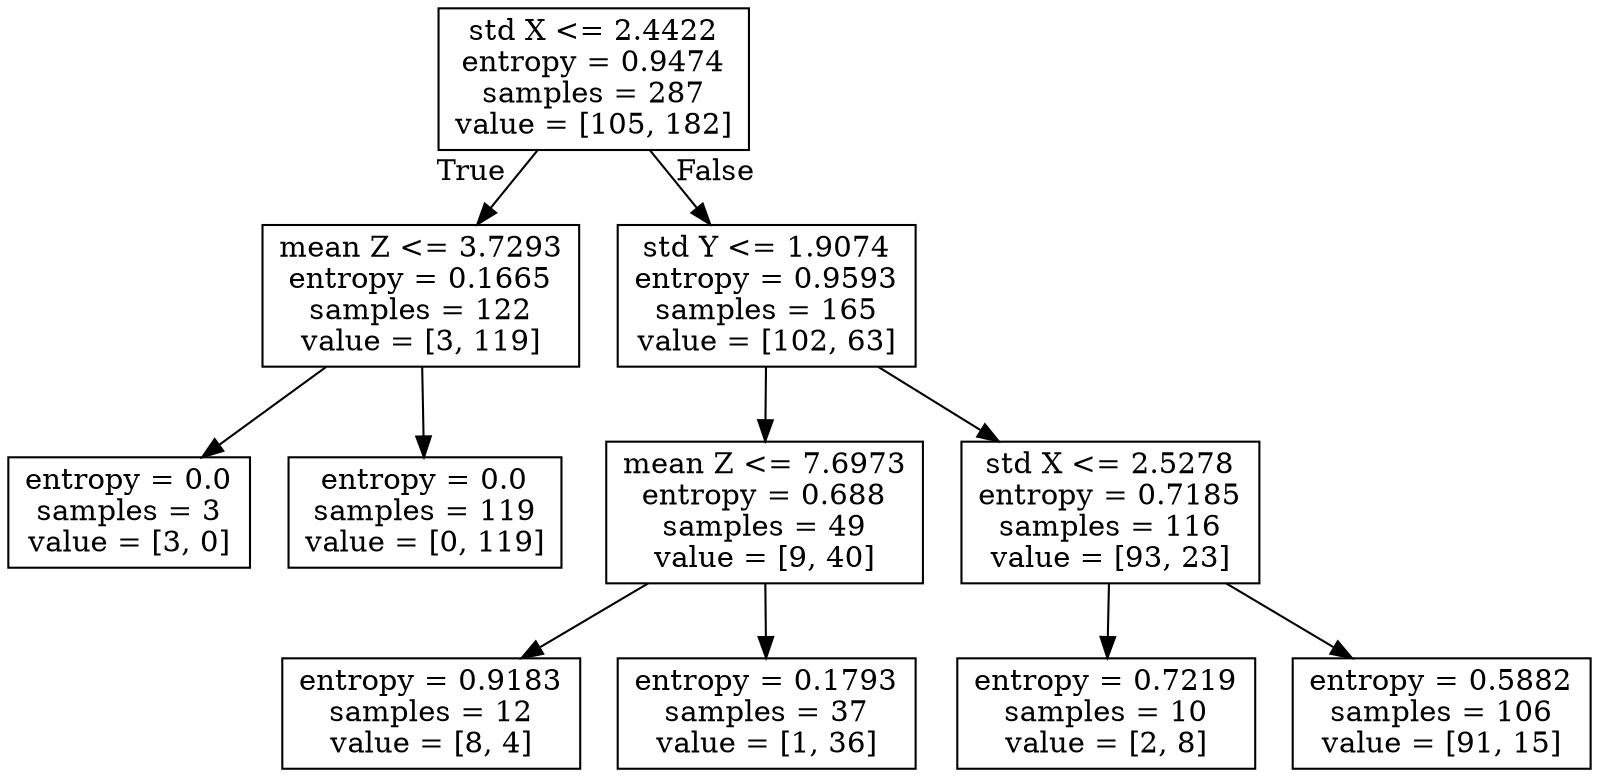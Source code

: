 digraph Tree {
node [shape=box] ;
0 [label="std X <= 2.4422\nentropy = 0.9474\nsamples = 287\nvalue = [105, 182]"] ;
1 [label="mean Z <= 3.7293\nentropy = 0.1665\nsamples = 122\nvalue = [3, 119]"] ;
0 -> 1 [labeldistance=2.5, labelangle=45, headlabel="True"] ;
2 [label="entropy = 0.0\nsamples = 3\nvalue = [3, 0]"] ;
1 -> 2 ;
3 [label="entropy = 0.0\nsamples = 119\nvalue = [0, 119]"] ;
1 -> 3 ;
4 [label="std Y <= 1.9074\nentropy = 0.9593\nsamples = 165\nvalue = [102, 63]"] ;
0 -> 4 [labeldistance=2.5, labelangle=-45, headlabel="False"] ;
5 [label="mean Z <= 7.6973\nentropy = 0.688\nsamples = 49\nvalue = [9, 40]"] ;
4 -> 5 ;
6 [label="entropy = 0.9183\nsamples = 12\nvalue = [8, 4]"] ;
5 -> 6 ;
7 [label="entropy = 0.1793\nsamples = 37\nvalue = [1, 36]"] ;
5 -> 7 ;
8 [label="std X <= 2.5278\nentropy = 0.7185\nsamples = 116\nvalue = [93, 23]"] ;
4 -> 8 ;
9 [label="entropy = 0.7219\nsamples = 10\nvalue = [2, 8]"] ;
8 -> 9 ;
10 [label="entropy = 0.5882\nsamples = 106\nvalue = [91, 15]"] ;
8 -> 10 ;
}